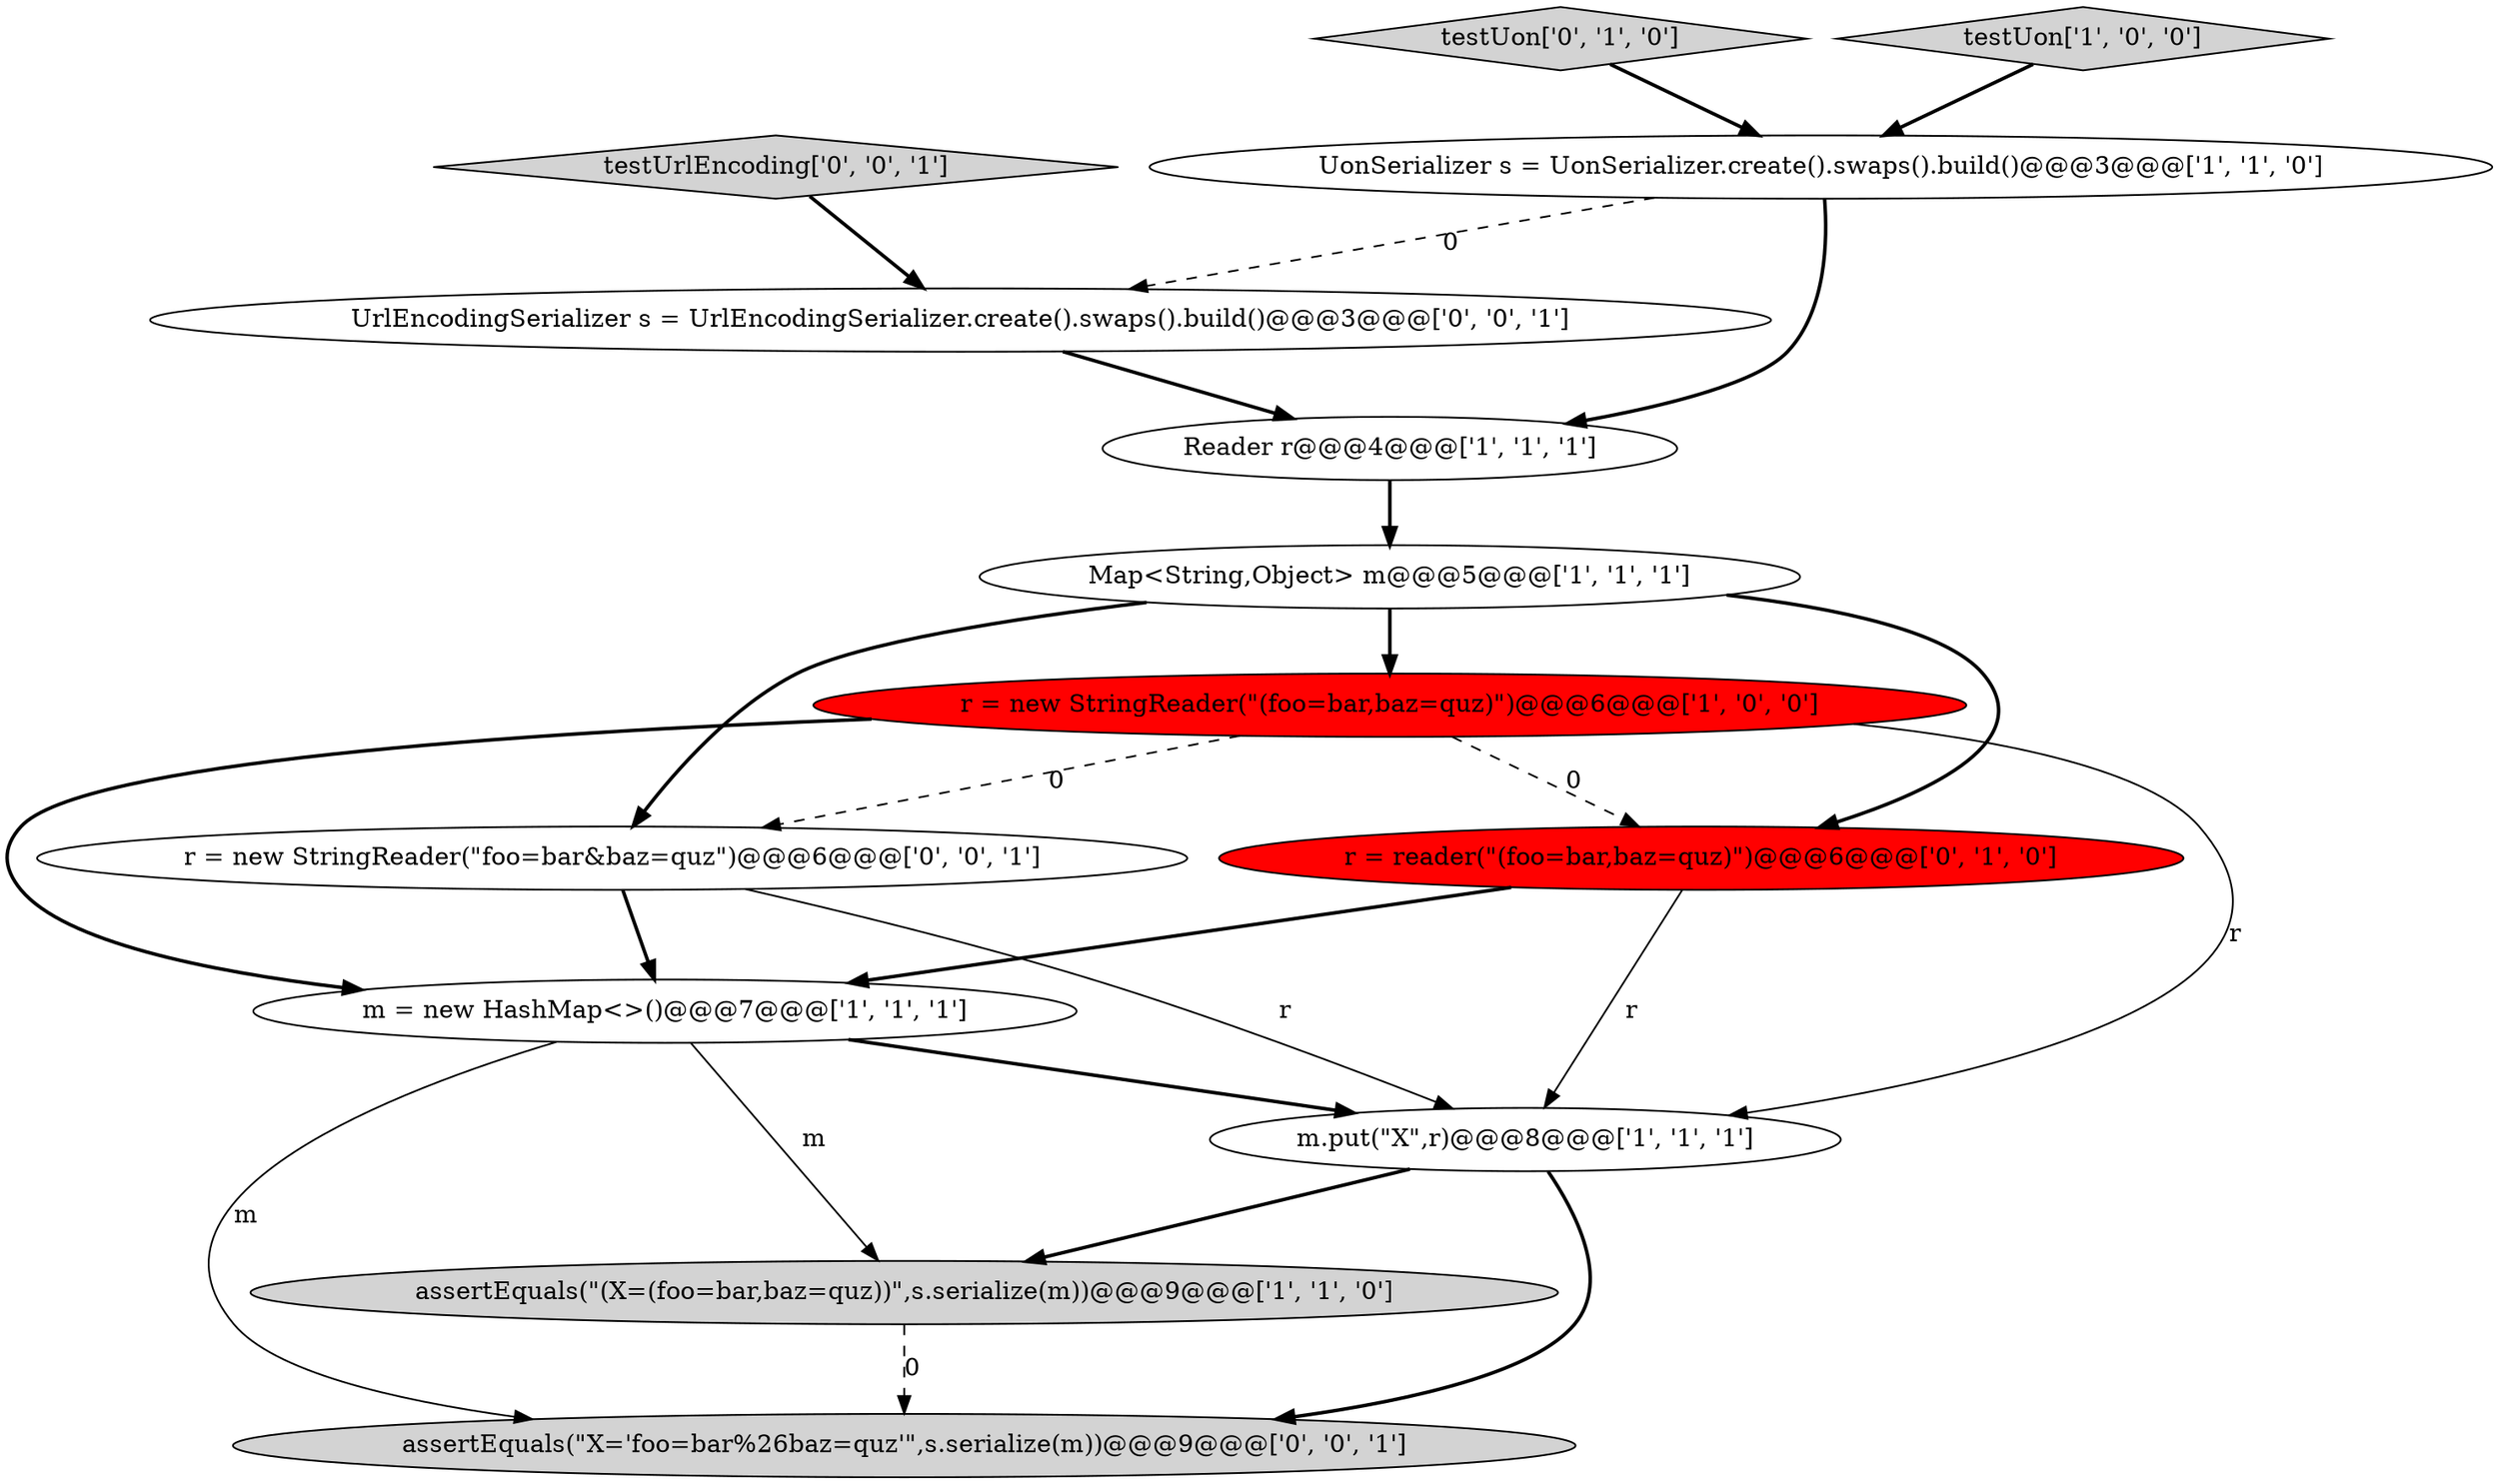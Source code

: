digraph {
6 [style = filled, label = "r = new StringReader(\"(foo=bar,baz=quz)\")@@@6@@@['1', '0', '0']", fillcolor = red, shape = ellipse image = "AAA1AAABBB1BBB"];
7 [style = filled, label = "m.put(\"X\",r)@@@8@@@['1', '1', '1']", fillcolor = white, shape = ellipse image = "AAA0AAABBB1BBB"];
11 [style = filled, label = "assertEquals(\"X='foo=bar%26baz=quz'\",s.serialize(m))@@@9@@@['0', '0', '1']", fillcolor = lightgray, shape = ellipse image = "AAA0AAABBB3BBB"];
2 [style = filled, label = "Reader r@@@4@@@['1', '1', '1']", fillcolor = white, shape = ellipse image = "AAA0AAABBB1BBB"];
9 [style = filled, label = "testUon['0', '1', '0']", fillcolor = lightgray, shape = diamond image = "AAA0AAABBB2BBB"];
12 [style = filled, label = "testUrlEncoding['0', '0', '1']", fillcolor = lightgray, shape = diamond image = "AAA0AAABBB3BBB"];
10 [style = filled, label = "r = new StringReader(\"foo=bar&baz=quz\")@@@6@@@['0', '0', '1']", fillcolor = white, shape = ellipse image = "AAA0AAABBB3BBB"];
13 [style = filled, label = "UrlEncodingSerializer s = UrlEncodingSerializer.create().swaps().build()@@@3@@@['0', '0', '1']", fillcolor = white, shape = ellipse image = "AAA0AAABBB3BBB"];
0 [style = filled, label = "UonSerializer s = UonSerializer.create().swaps().build()@@@3@@@['1', '1', '0']", fillcolor = white, shape = ellipse image = "AAA0AAABBB1BBB"];
1 [style = filled, label = "Map<String,Object> m@@@5@@@['1', '1', '1']", fillcolor = white, shape = ellipse image = "AAA0AAABBB1BBB"];
5 [style = filled, label = "assertEquals(\"(X=(foo=bar,baz=quz))\",s.serialize(m))@@@9@@@['1', '1', '0']", fillcolor = lightgray, shape = ellipse image = "AAA0AAABBB1BBB"];
3 [style = filled, label = "testUon['1', '0', '0']", fillcolor = lightgray, shape = diamond image = "AAA0AAABBB1BBB"];
8 [style = filled, label = "r = reader(\"(foo=bar,baz=quz)\")@@@6@@@['0', '1', '0']", fillcolor = red, shape = ellipse image = "AAA1AAABBB2BBB"];
4 [style = filled, label = "m = new HashMap<>()@@@7@@@['1', '1', '1']", fillcolor = white, shape = ellipse image = "AAA0AAABBB1BBB"];
10->7 [style = solid, label="r"];
6->8 [style = dashed, label="0"];
7->11 [style = bold, label=""];
1->8 [style = bold, label=""];
9->0 [style = bold, label=""];
4->5 [style = solid, label="m"];
2->1 [style = bold, label=""];
0->2 [style = bold, label=""];
4->11 [style = solid, label="m"];
4->7 [style = bold, label=""];
3->0 [style = bold, label=""];
6->10 [style = dashed, label="0"];
6->7 [style = solid, label="r"];
12->13 [style = bold, label=""];
6->4 [style = bold, label=""];
7->5 [style = bold, label=""];
1->6 [style = bold, label=""];
5->11 [style = dashed, label="0"];
0->13 [style = dashed, label="0"];
10->4 [style = bold, label=""];
8->7 [style = solid, label="r"];
8->4 [style = bold, label=""];
1->10 [style = bold, label=""];
13->2 [style = bold, label=""];
}
